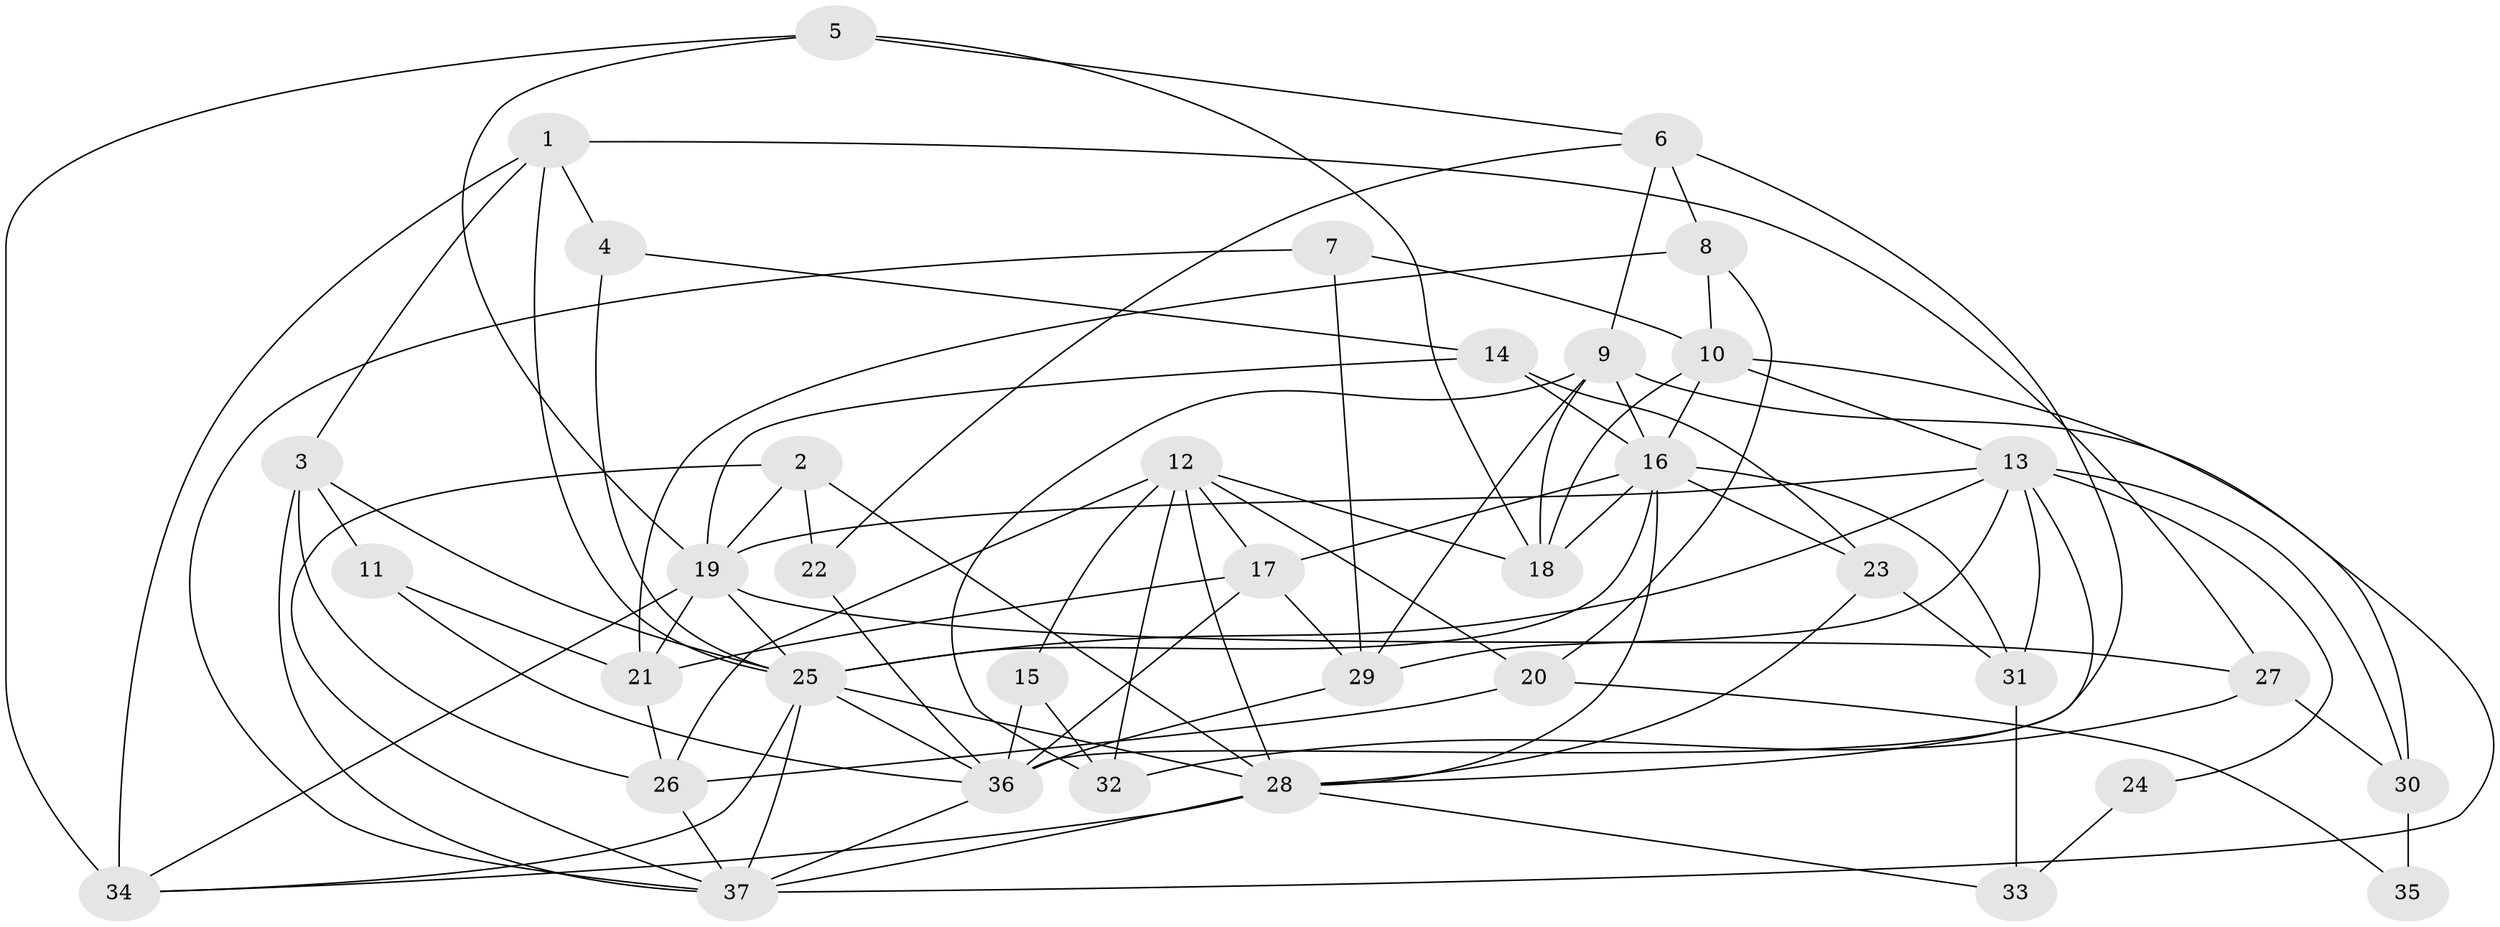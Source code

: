 // original degree distribution, {3: 0.25675675675675674, 4: 0.25675675675675674, 5: 0.21621621621621623, 6: 0.05405405405405406, 2: 0.14864864864864866, 7: 0.04054054054054054, 8: 0.02702702702702703}
// Generated by graph-tools (version 1.1) at 2025/02/03/09/25 03:02:01]
// undirected, 37 vertices, 93 edges
graph export_dot {
graph [start="1"]
  node [color=gray90,style=filled];
  1;
  2;
  3;
  4;
  5;
  6;
  7;
  8;
  9;
  10;
  11;
  12;
  13;
  14;
  15;
  16;
  17;
  18;
  19;
  20;
  21;
  22;
  23;
  24;
  25;
  26;
  27;
  28;
  29;
  30;
  31;
  32;
  33;
  34;
  35;
  36;
  37;
  1 -- 3 [weight=1.0];
  1 -- 4 [weight=1.0];
  1 -- 25 [weight=1.0];
  1 -- 27 [weight=2.0];
  1 -- 34 [weight=1.0];
  2 -- 19 [weight=1.0];
  2 -- 22 [weight=1.0];
  2 -- 28 [weight=1.0];
  2 -- 37 [weight=1.0];
  3 -- 11 [weight=1.0];
  3 -- 25 [weight=1.0];
  3 -- 26 [weight=1.0];
  3 -- 37 [weight=1.0];
  4 -- 14 [weight=1.0];
  4 -- 25 [weight=1.0];
  5 -- 6 [weight=1.0];
  5 -- 18 [weight=1.0];
  5 -- 19 [weight=1.0];
  5 -- 34 [weight=1.0];
  6 -- 8 [weight=1.0];
  6 -- 9 [weight=1.0];
  6 -- 22 [weight=1.0];
  6 -- 36 [weight=2.0];
  7 -- 10 [weight=1.0];
  7 -- 29 [weight=1.0];
  7 -- 37 [weight=1.0];
  8 -- 10 [weight=1.0];
  8 -- 20 [weight=1.0];
  8 -- 21 [weight=1.0];
  9 -- 16 [weight=1.0];
  9 -- 18 [weight=1.0];
  9 -- 29 [weight=1.0];
  9 -- 32 [weight=1.0];
  9 -- 37 [weight=1.0];
  10 -- 13 [weight=1.0];
  10 -- 16 [weight=2.0];
  10 -- 18 [weight=1.0];
  10 -- 30 [weight=1.0];
  11 -- 21 [weight=1.0];
  11 -- 36 [weight=1.0];
  12 -- 15 [weight=1.0];
  12 -- 17 [weight=1.0];
  12 -- 18 [weight=1.0];
  12 -- 20 [weight=1.0];
  12 -- 26 [weight=1.0];
  12 -- 28 [weight=1.0];
  12 -- 32 [weight=1.0];
  13 -- 19 [weight=1.0];
  13 -- 24 [weight=1.0];
  13 -- 25 [weight=2.0];
  13 -- 28 [weight=1.0];
  13 -- 29 [weight=1.0];
  13 -- 30 [weight=2.0];
  13 -- 31 [weight=1.0];
  14 -- 16 [weight=2.0];
  14 -- 19 [weight=1.0];
  14 -- 23 [weight=1.0];
  15 -- 32 [weight=1.0];
  15 -- 36 [weight=1.0];
  16 -- 17 [weight=2.0];
  16 -- 18 [weight=2.0];
  16 -- 23 [weight=1.0];
  16 -- 25 [weight=2.0];
  16 -- 28 [weight=1.0];
  16 -- 31 [weight=2.0];
  17 -- 21 [weight=1.0];
  17 -- 29 [weight=1.0];
  17 -- 36 [weight=1.0];
  19 -- 21 [weight=2.0];
  19 -- 25 [weight=1.0];
  19 -- 27 [weight=1.0];
  19 -- 34 [weight=1.0];
  20 -- 26 [weight=1.0];
  20 -- 35 [weight=1.0];
  21 -- 26 [weight=1.0];
  22 -- 36 [weight=1.0];
  23 -- 28 [weight=1.0];
  23 -- 31 [weight=1.0];
  24 -- 33 [weight=1.0];
  25 -- 28 [weight=1.0];
  25 -- 34 [weight=1.0];
  25 -- 36 [weight=1.0];
  25 -- 37 [weight=1.0];
  26 -- 37 [weight=1.0];
  27 -- 30 [weight=1.0];
  27 -- 32 [weight=1.0];
  28 -- 33 [weight=1.0];
  28 -- 34 [weight=1.0];
  28 -- 37 [weight=1.0];
  29 -- 36 [weight=1.0];
  30 -- 35 [weight=2.0];
  31 -- 33 [weight=2.0];
  36 -- 37 [weight=1.0];
}
